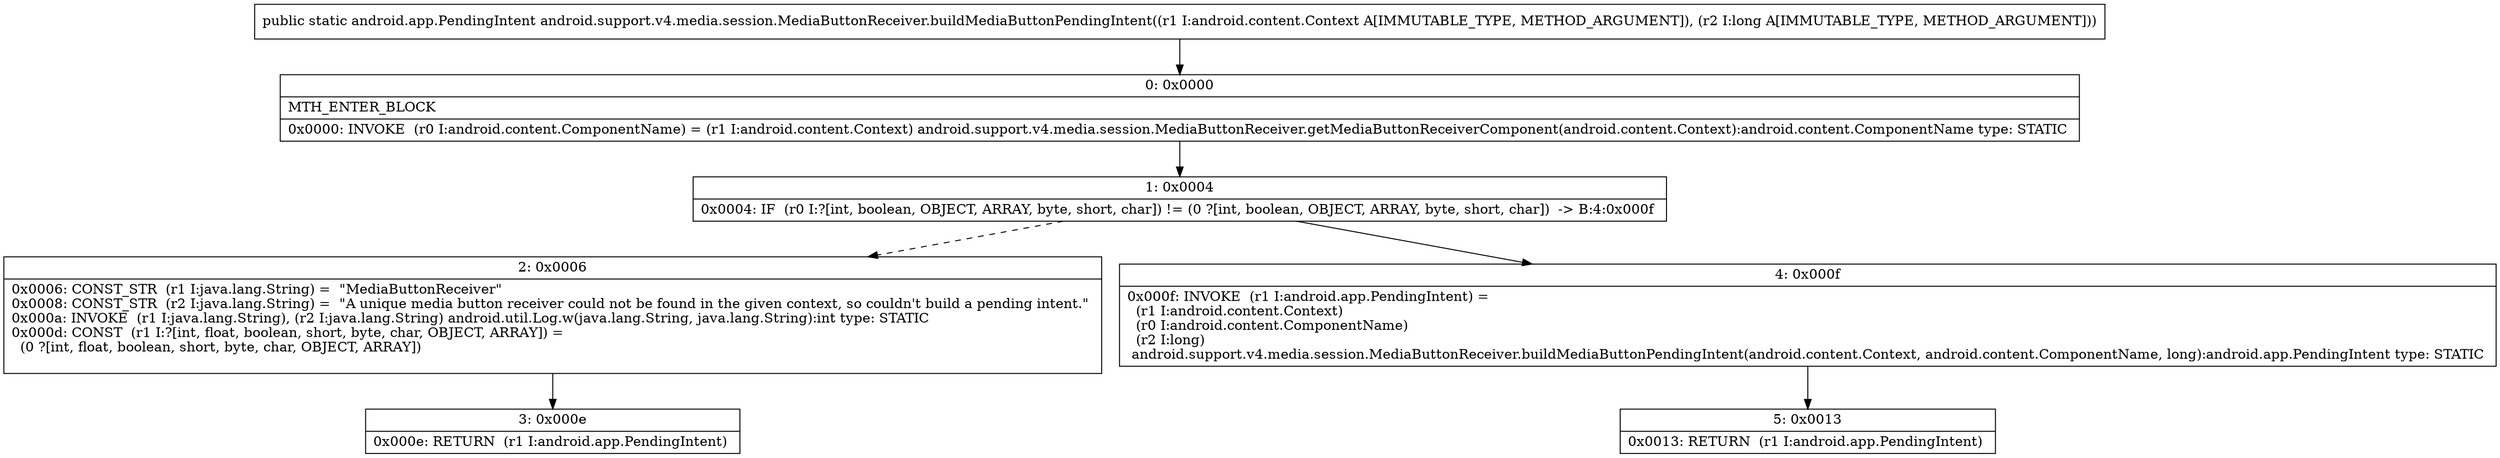 digraph "CFG forandroid.support.v4.media.session.MediaButtonReceiver.buildMediaButtonPendingIntent(Landroid\/content\/Context;J)Landroid\/app\/PendingIntent;" {
Node_0 [shape=record,label="{0\:\ 0x0000|MTH_ENTER_BLOCK\l|0x0000: INVOKE  (r0 I:android.content.ComponentName) = (r1 I:android.content.Context) android.support.v4.media.session.MediaButtonReceiver.getMediaButtonReceiverComponent(android.content.Context):android.content.ComponentName type: STATIC \l}"];
Node_1 [shape=record,label="{1\:\ 0x0004|0x0004: IF  (r0 I:?[int, boolean, OBJECT, ARRAY, byte, short, char]) != (0 ?[int, boolean, OBJECT, ARRAY, byte, short, char])  \-\> B:4:0x000f \l}"];
Node_2 [shape=record,label="{2\:\ 0x0006|0x0006: CONST_STR  (r1 I:java.lang.String) =  \"MediaButtonReceiver\" \l0x0008: CONST_STR  (r2 I:java.lang.String) =  \"A unique media button receiver could not be found in the given context, so couldn't build a pending intent.\" \l0x000a: INVOKE  (r1 I:java.lang.String), (r2 I:java.lang.String) android.util.Log.w(java.lang.String, java.lang.String):int type: STATIC \l0x000d: CONST  (r1 I:?[int, float, boolean, short, byte, char, OBJECT, ARRAY]) = \l  (0 ?[int, float, boolean, short, byte, char, OBJECT, ARRAY])\l \l}"];
Node_3 [shape=record,label="{3\:\ 0x000e|0x000e: RETURN  (r1 I:android.app.PendingIntent) \l}"];
Node_4 [shape=record,label="{4\:\ 0x000f|0x000f: INVOKE  (r1 I:android.app.PendingIntent) = \l  (r1 I:android.content.Context)\l  (r0 I:android.content.ComponentName)\l  (r2 I:long)\l android.support.v4.media.session.MediaButtonReceiver.buildMediaButtonPendingIntent(android.content.Context, android.content.ComponentName, long):android.app.PendingIntent type: STATIC \l}"];
Node_5 [shape=record,label="{5\:\ 0x0013|0x0013: RETURN  (r1 I:android.app.PendingIntent) \l}"];
MethodNode[shape=record,label="{public static android.app.PendingIntent android.support.v4.media.session.MediaButtonReceiver.buildMediaButtonPendingIntent((r1 I:android.content.Context A[IMMUTABLE_TYPE, METHOD_ARGUMENT]), (r2 I:long A[IMMUTABLE_TYPE, METHOD_ARGUMENT])) }"];
MethodNode -> Node_0;
Node_0 -> Node_1;
Node_1 -> Node_2[style=dashed];
Node_1 -> Node_4;
Node_2 -> Node_3;
Node_4 -> Node_5;
}

